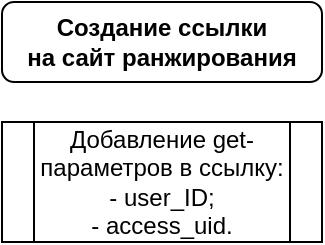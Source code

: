 <mxfile version="24.7.13">
  <diagram name="Телеграм" id="tG0Dio7kbklUVnzojoCp">
    <mxGraphModel dx="766" dy="360" grid="1" gridSize="10" guides="1" tooltips="1" connect="1" arrows="1" fold="1" page="1" pageScale="1" pageWidth="827" pageHeight="1169" math="0" shadow="0">
      <root>
        <mxCell id="0" />
        <mxCell id="1" parent="0" />
        <mxCell id="c_PLDRZkVuCWvCYKyr_8-1" value="Создание ссылки&lt;div&gt;на сайт ранжирования&lt;/div&gt;" style="rounded=1;whiteSpace=wrap;html=1;fontStyle=1" vertex="1" parent="1">
          <mxGeometry x="40" y="40" width="160" height="40" as="geometry" />
        </mxCell>
        <mxCell id="c_PLDRZkVuCWvCYKyr_8-2" value="Добавление get-параметров в ссылку:&lt;div&gt;- user_ID;&lt;/div&gt;&lt;div&gt;- access_uid.&lt;/div&gt;" style="shape=process;whiteSpace=wrap;html=1;backgroundOutline=1;" vertex="1" parent="1">
          <mxGeometry x="40" y="100" width="160" height="60" as="geometry" />
        </mxCell>
      </root>
    </mxGraphModel>
  </diagram>
</mxfile>
